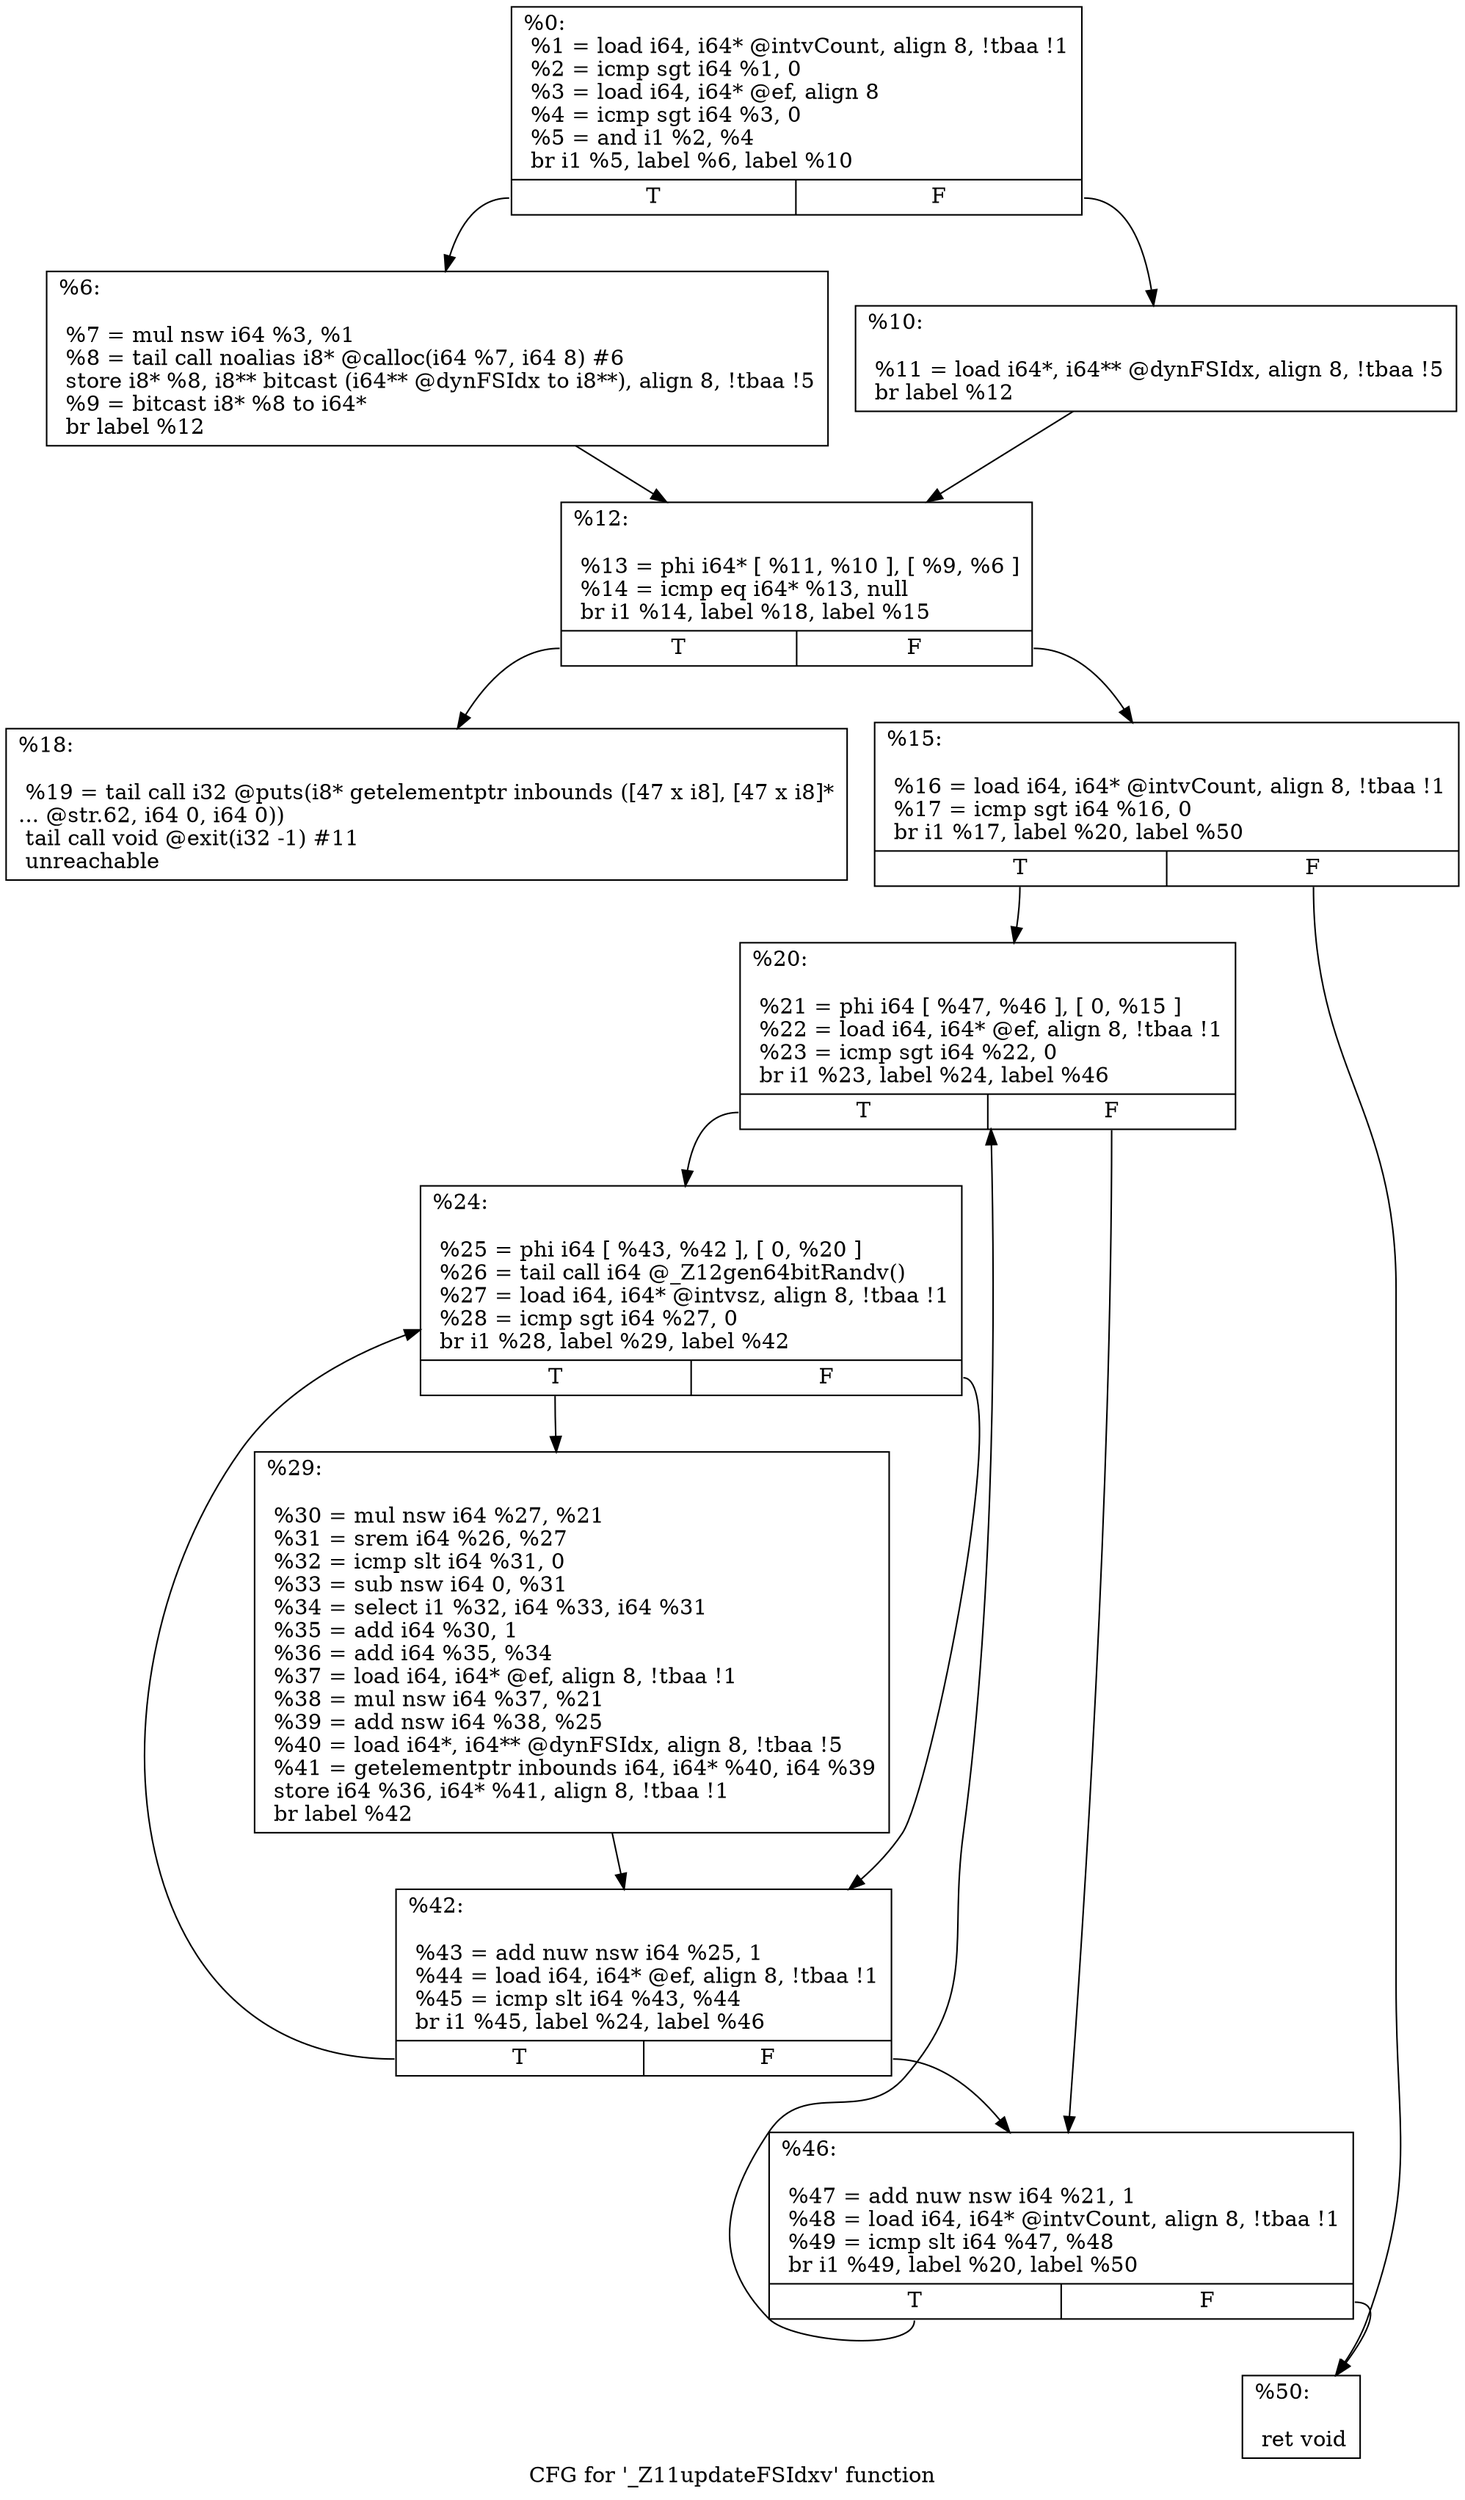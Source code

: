 digraph "CFG for '_Z11updateFSIdxv' function" {
	label="CFG for '_Z11updateFSIdxv' function";

	Node0x3158f60 [shape=record,label="{%0:\l  %1 = load i64, i64* @intvCount, align 8, !tbaa !1\l  %2 = icmp sgt i64 %1, 0\l  %3 = load i64, i64* @ef, align 8\l  %4 = icmp sgt i64 %3, 0\l  %5 = and i1 %2, %4\l  br i1 %5, label %6, label %10\l|{<s0>T|<s1>F}}"];
	Node0x3158f60:s0 -> Node0x3158fb0;
	Node0x3158f60:s1 -> Node0x3159000;
	Node0x3158fb0 [shape=record,label="{%6:\l\l  %7 = mul nsw i64 %3, %1\l  %8 = tail call noalias i8* @calloc(i64 %7, i64 8) #6\l  store i8* %8, i8** bitcast (i64** @dynFSIdx to i8**), align 8, !tbaa !5\l  %9 = bitcast i8* %8 to i64*\l  br label %12\l}"];
	Node0x3158fb0 -> Node0x314ca10;
	Node0x3159000 [shape=record,label="{%10:\l\l  %11 = load i64*, i64** @dynFSIdx, align 8, !tbaa !5\l  br label %12\l}"];
	Node0x3159000 -> Node0x314ca10;
	Node0x314ca10 [shape=record,label="{%12:\l\l  %13 = phi i64* [ %11, %10 ], [ %9, %6 ]\l  %14 = icmp eq i64* %13, null\l  br i1 %14, label %18, label %15\l|{<s0>T|<s1>F}}"];
	Node0x314ca10:s0 -> Node0x314cab0;
	Node0x314ca10:s1 -> Node0x314ca60;
	Node0x314ca60 [shape=record,label="{%15:\l\l  %16 = load i64, i64* @intvCount, align 8, !tbaa !1\l  %17 = icmp sgt i64 %16, 0\l  br i1 %17, label %20, label %50\l|{<s0>T|<s1>F}}"];
	Node0x314ca60:s0 -> Node0x314cb00;
	Node0x314ca60:s1 -> Node0x314cc90;
	Node0x314cab0 [shape=record,label="{%18:\l\l  %19 = tail call i32 @puts(i8* getelementptr inbounds ([47 x i8], [47 x i8]*\l... @str.62, i64 0, i64 0))\l  tail call void @exit(i32 -1) #11\l  unreachable\l}"];
	Node0x314cb00 [shape=record,label="{%20:\l\l  %21 = phi i64 [ %47, %46 ], [ 0, %15 ]\l  %22 = load i64, i64* @ef, align 8, !tbaa !1\l  %23 = icmp sgt i64 %22, 0\l  br i1 %23, label %24, label %46\l|{<s0>T|<s1>F}}"];
	Node0x314cb00:s0 -> Node0x314cb50;
	Node0x314cb00:s1 -> Node0x314cc40;
	Node0x314cb50 [shape=record,label="{%24:\l\l  %25 = phi i64 [ %43, %42 ], [ 0, %20 ]\l  %26 = tail call i64 @_Z12gen64bitRandv()\l  %27 = load i64, i64* @intvsz, align 8, !tbaa !1\l  %28 = icmp sgt i64 %27, 0\l  br i1 %28, label %29, label %42\l|{<s0>T|<s1>F}}"];
	Node0x314cb50:s0 -> Node0x314cba0;
	Node0x314cb50:s1 -> Node0x314cbf0;
	Node0x314cba0 [shape=record,label="{%29:\l\l  %30 = mul nsw i64 %27, %21\l  %31 = srem i64 %26, %27\l  %32 = icmp slt i64 %31, 0\l  %33 = sub nsw i64 0, %31\l  %34 = select i1 %32, i64 %33, i64 %31\l  %35 = add i64 %30, 1\l  %36 = add i64 %35, %34\l  %37 = load i64, i64* @ef, align 8, !tbaa !1\l  %38 = mul nsw i64 %37, %21\l  %39 = add nsw i64 %38, %25\l  %40 = load i64*, i64** @dynFSIdx, align 8, !tbaa !5\l  %41 = getelementptr inbounds i64, i64* %40, i64 %39\l  store i64 %36, i64* %41, align 8, !tbaa !1\l  br label %42\l}"];
	Node0x314cba0 -> Node0x314cbf0;
	Node0x314cbf0 [shape=record,label="{%42:\l\l  %43 = add nuw nsw i64 %25, 1\l  %44 = load i64, i64* @ef, align 8, !tbaa !1\l  %45 = icmp slt i64 %43, %44\l  br i1 %45, label %24, label %46\l|{<s0>T|<s1>F}}"];
	Node0x314cbf0:s0 -> Node0x314cb50;
	Node0x314cbf0:s1 -> Node0x314cc40;
	Node0x314cc40 [shape=record,label="{%46:\l\l  %47 = add nuw nsw i64 %21, 1\l  %48 = load i64, i64* @intvCount, align 8, !tbaa !1\l  %49 = icmp slt i64 %47, %48\l  br i1 %49, label %20, label %50\l|{<s0>T|<s1>F}}"];
	Node0x314cc40:s0 -> Node0x314cb00;
	Node0x314cc40:s1 -> Node0x314cc90;
	Node0x314cc90 [shape=record,label="{%50:\l\l  ret void\l}"];
}
